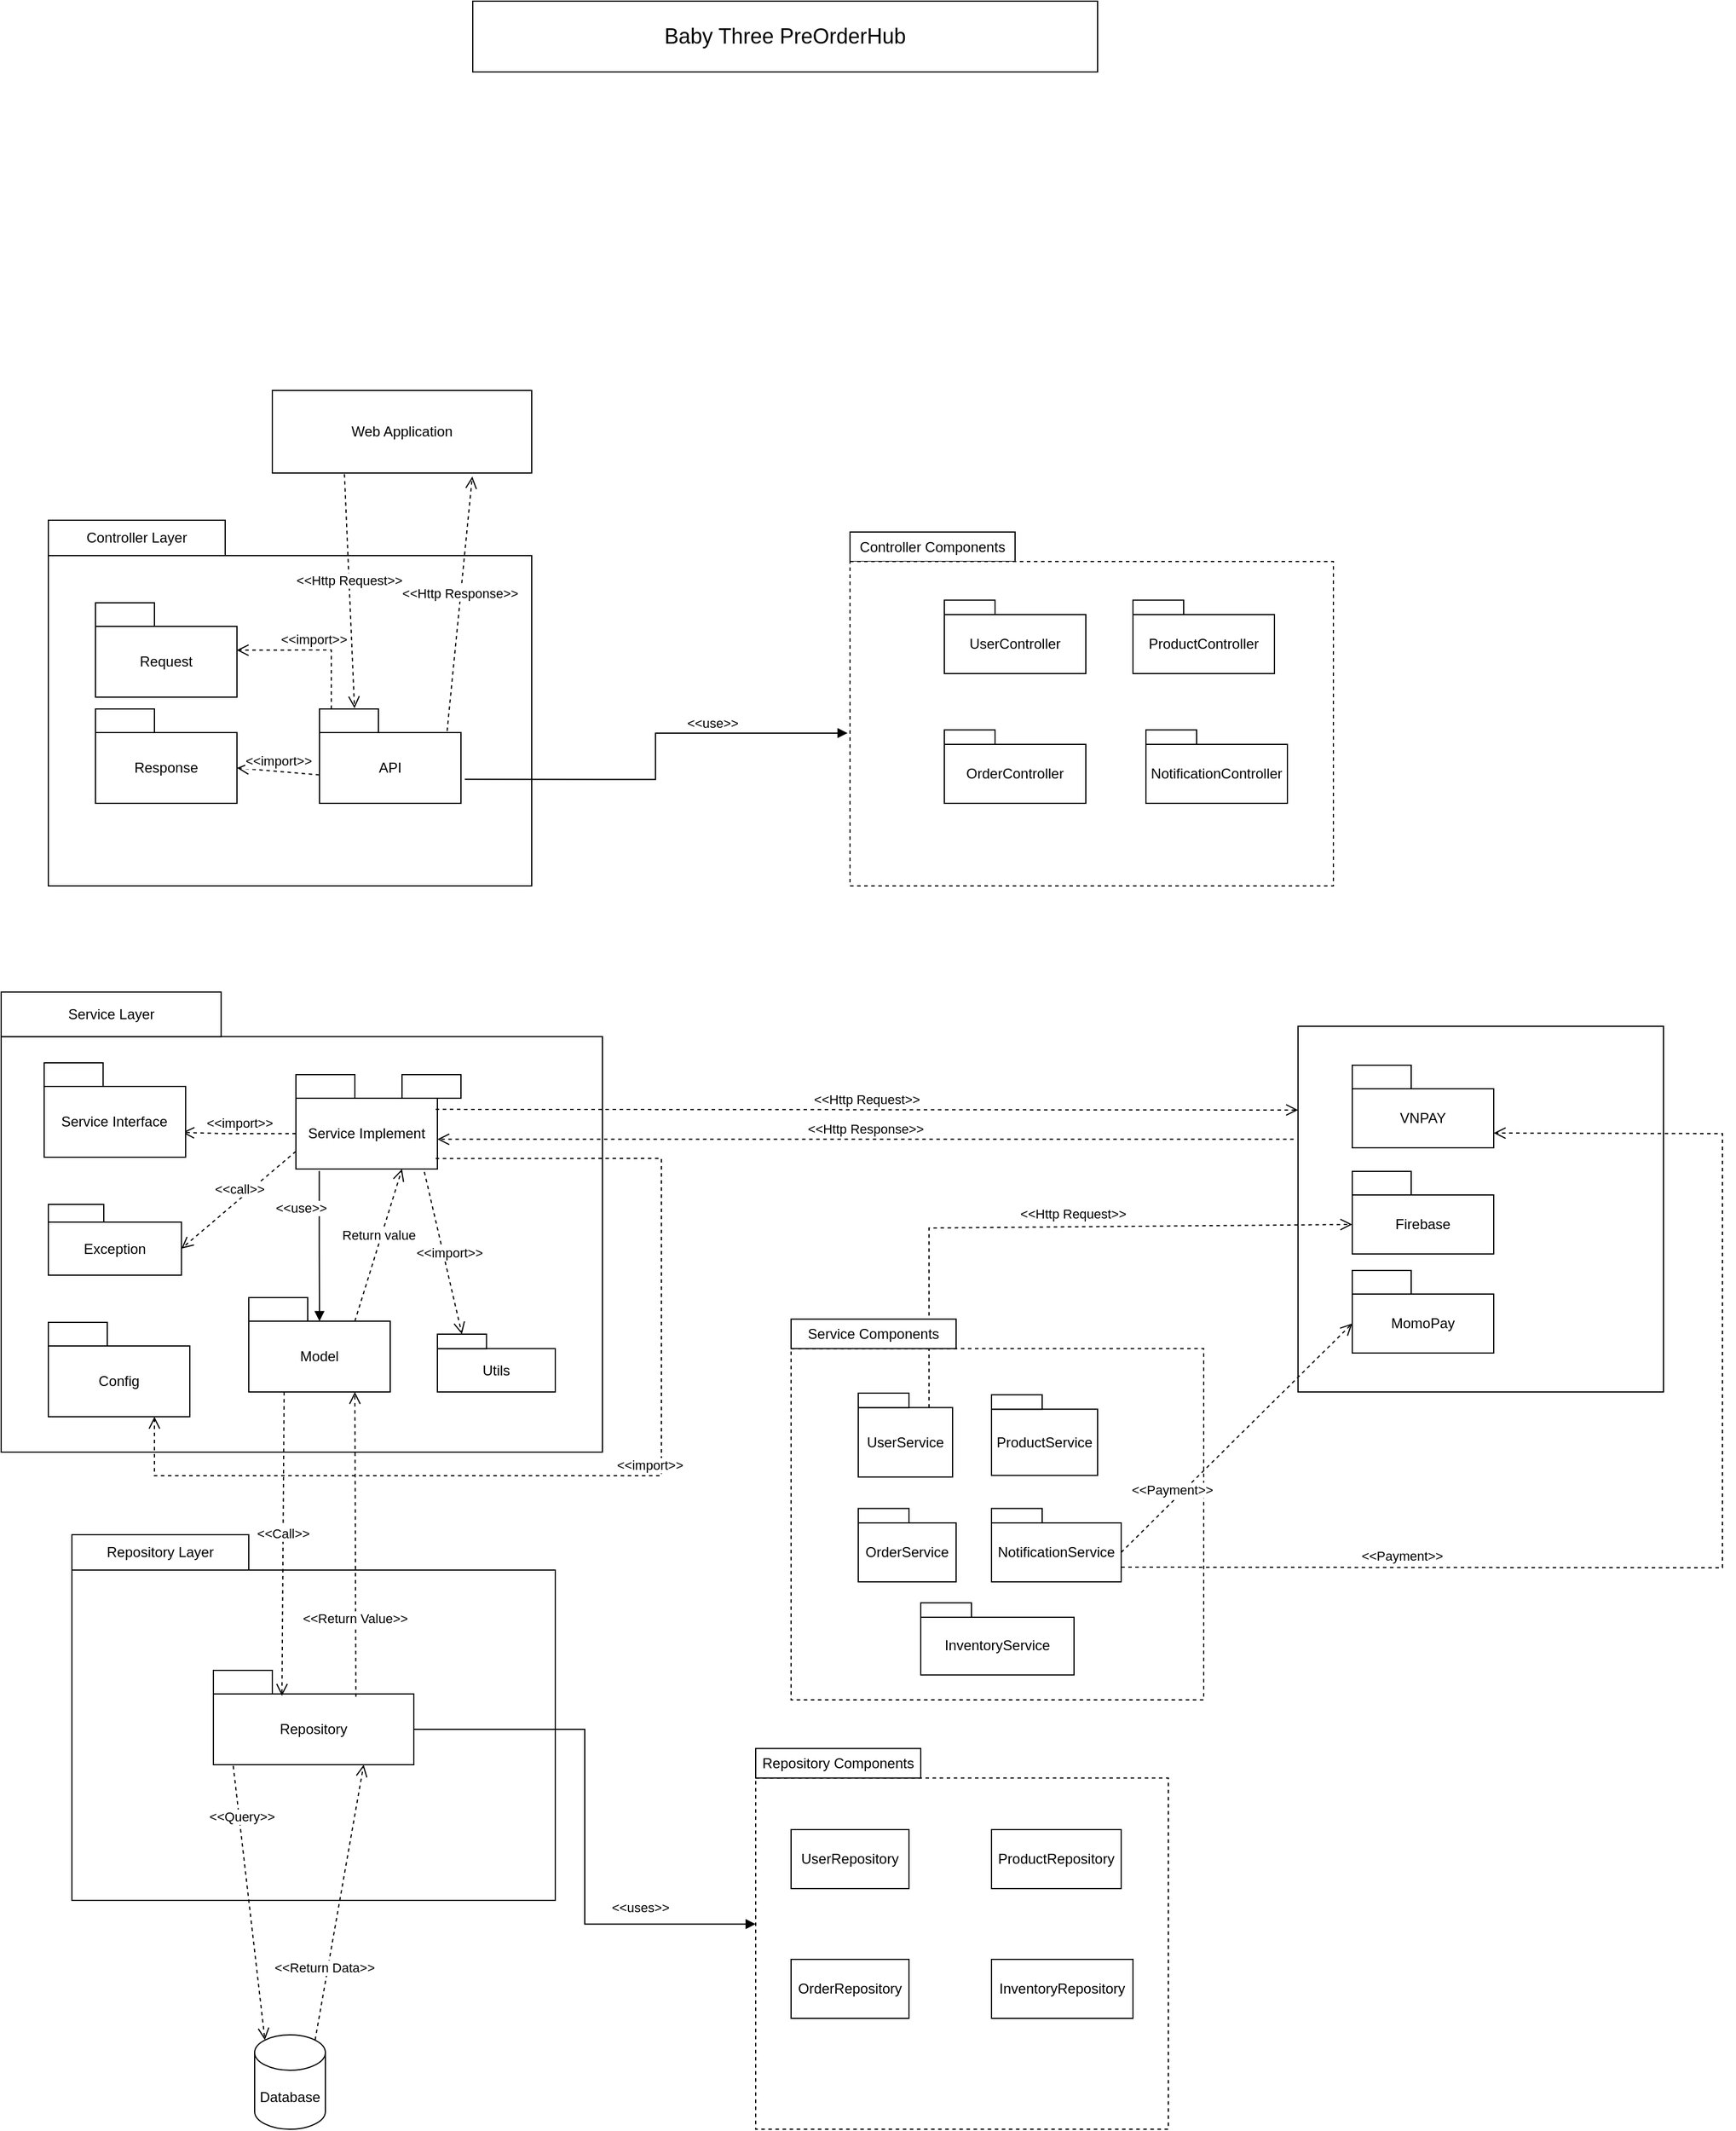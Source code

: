 <mxfile version="26.0.16">
  <diagram name="Trang-1" id="3V1mbge0oOwgzor044g2">
    <mxGraphModel dx="1532" dy="921" grid="1" gridSize="10" guides="1" tooltips="1" connect="1" arrows="1" fold="1" page="1" pageScale="1" pageWidth="827" pageHeight="1169" math="0" shadow="0">
      <root>
        <mxCell id="0" />
        <mxCell id="1" parent="0" />
        <mxCell id="uCpHYPL4uAlhx9UP-cmn-113" value="" style="rounded=0;whiteSpace=wrap;html=1;dashed=1;" vertex="1" parent="1">
          <mxGeometry x="770" y="1172.25" width="350" height="297.75" as="geometry" />
        </mxCell>
        <mxCell id="uCpHYPL4uAlhx9UP-cmn-18" value="" style="rounded=0;whiteSpace=wrap;html=1;container=0;" vertex="1" parent="1">
          <mxGeometry x="100" y="907.742" width="510.0" height="352.258" as="geometry" />
        </mxCell>
        <mxCell id="uCpHYPL4uAlhx9UP-cmn-2" value="Web Application" style="rounded=0;whiteSpace=wrap;html=1;" vertex="1" parent="1">
          <mxGeometry x="330" y="360" width="220" height="70" as="geometry" />
        </mxCell>
        <mxCell id="uCpHYPL4uAlhx9UP-cmn-4" value="&lt;font style=&quot;font-size: 18px;&quot;&gt;Baby Three PreOrderHub&lt;/font&gt;" style="rounded=0;whiteSpace=wrap;html=1;" vertex="1" parent="1">
          <mxGeometry x="500" y="30" width="530" height="60" as="geometry" />
        </mxCell>
        <mxCell id="uCpHYPL4uAlhx9UP-cmn-21" value="" style="group" vertex="1" connectable="0" parent="1">
          <mxGeometry x="140" y="470" width="410" height="310" as="geometry" />
        </mxCell>
        <mxCell id="uCpHYPL4uAlhx9UP-cmn-16" value="" style="rounded=0;whiteSpace=wrap;html=1;" vertex="1" parent="uCpHYPL4uAlhx9UP-cmn-21">
          <mxGeometry y="30" width="410" height="280" as="geometry" />
        </mxCell>
        <mxCell id="uCpHYPL4uAlhx9UP-cmn-17" value="Controller Layer" style="rounded=0;whiteSpace=wrap;html=1;" vertex="1" parent="uCpHYPL4uAlhx9UP-cmn-21">
          <mxGeometry width="150" height="30" as="geometry" />
        </mxCell>
        <mxCell id="uCpHYPL4uAlhx9UP-cmn-25" value="Request" style="rounded=0;whiteSpace=wrap;html=1;" vertex="1" parent="uCpHYPL4uAlhx9UP-cmn-21">
          <mxGeometry x="40" y="90" width="120" height="60" as="geometry" />
        </mxCell>
        <mxCell id="uCpHYPL4uAlhx9UP-cmn-33" value="Response" style="rounded=0;whiteSpace=wrap;html=1;" vertex="1" parent="uCpHYPL4uAlhx9UP-cmn-21">
          <mxGeometry x="40" y="180" width="120" height="60" as="geometry" />
        </mxCell>
        <mxCell id="uCpHYPL4uAlhx9UP-cmn-34" value="API" style="rounded=0;whiteSpace=wrap;html=1;" vertex="1" parent="uCpHYPL4uAlhx9UP-cmn-21">
          <mxGeometry x="230" y="180" width="120" height="60" as="geometry" />
        </mxCell>
        <mxCell id="uCpHYPL4uAlhx9UP-cmn-50" value="" style="rounded=0;whiteSpace=wrap;html=1;" vertex="1" parent="uCpHYPL4uAlhx9UP-cmn-21">
          <mxGeometry x="40" y="70" width="50" height="20" as="geometry" />
        </mxCell>
        <mxCell id="uCpHYPL4uAlhx9UP-cmn-49" value="" style="rounded=0;whiteSpace=wrap;html=1;" vertex="1" parent="uCpHYPL4uAlhx9UP-cmn-21">
          <mxGeometry x="40" y="160" width="50" height="20" as="geometry" />
        </mxCell>
        <mxCell id="uCpHYPL4uAlhx9UP-cmn-48" value="" style="rounded=0;whiteSpace=wrap;html=1;" vertex="1" parent="uCpHYPL4uAlhx9UP-cmn-21">
          <mxGeometry x="230" y="160" width="50" height="20" as="geometry" />
        </mxCell>
        <mxCell id="uCpHYPL4uAlhx9UP-cmn-56" value="&amp;lt;&amp;lt;import&amp;gt;&amp;gt;" style="html=1;verticalAlign=bottom;endArrow=open;dashed=1;endSize=8;curved=0;rounded=0;entryX=1;entryY=0.5;entryDx=0;entryDy=0;exitX=-0.002;exitY=0.598;exitDx=0;exitDy=0;exitPerimeter=0;" edge="1" parent="uCpHYPL4uAlhx9UP-cmn-21" source="uCpHYPL4uAlhx9UP-cmn-34" target="uCpHYPL4uAlhx9UP-cmn-33">
          <mxGeometry relative="1" as="geometry">
            <mxPoint x="470" y="260" as="sourcePoint" />
            <mxPoint x="473" y="80" as="targetPoint" />
            <mxPoint as="offset" />
          </mxGeometry>
        </mxCell>
        <mxCell id="uCpHYPL4uAlhx9UP-cmn-24" value="" style="group" vertex="1" connectable="0" parent="1">
          <mxGeometry x="160" y="1330" width="410" height="310" as="geometry" />
        </mxCell>
        <mxCell id="uCpHYPL4uAlhx9UP-cmn-22" value="" style="rounded=0;whiteSpace=wrap;html=1;" vertex="1" parent="uCpHYPL4uAlhx9UP-cmn-24">
          <mxGeometry y="30" width="410" height="280" as="geometry" />
        </mxCell>
        <mxCell id="uCpHYPL4uAlhx9UP-cmn-23" value="Repository Layer" style="rounded=0;whiteSpace=wrap;html=1;" vertex="1" parent="uCpHYPL4uAlhx9UP-cmn-24">
          <mxGeometry width="150" height="30" as="geometry" />
        </mxCell>
        <mxCell id="uCpHYPL4uAlhx9UP-cmn-76" value="" style="group" vertex="1" connectable="0" parent="uCpHYPL4uAlhx9UP-cmn-24">
          <mxGeometry x="120" y="115" width="170" height="80" as="geometry" />
        </mxCell>
        <mxCell id="uCpHYPL4uAlhx9UP-cmn-77" value="Repository" style="rounded=0;whiteSpace=wrap;html=1;" vertex="1" parent="uCpHYPL4uAlhx9UP-cmn-76">
          <mxGeometry y="20" width="170" height="60" as="geometry" />
        </mxCell>
        <mxCell id="uCpHYPL4uAlhx9UP-cmn-78" value="" style="rounded=0;whiteSpace=wrap;html=1;" vertex="1" parent="uCpHYPL4uAlhx9UP-cmn-76">
          <mxGeometry width="50" height="20" as="geometry" />
        </mxCell>
        <mxCell id="uCpHYPL4uAlhx9UP-cmn-32" value="Request" style="rounded=0;whiteSpace=wrap;html=1;" vertex="1" parent="1">
          <mxGeometry x="180" y="560" width="120" height="60" as="geometry" />
        </mxCell>
        <mxCell id="uCpHYPL4uAlhx9UP-cmn-35" value="" style="group" vertex="1" connectable="0" parent="1">
          <mxGeometry x="1200" y="899" width="310" height="310" as="geometry" />
        </mxCell>
        <mxCell id="uCpHYPL4uAlhx9UP-cmn-10" value="" style="whiteSpace=wrap;html=1;aspect=fixed;" vertex="1" parent="uCpHYPL4uAlhx9UP-cmn-35">
          <mxGeometry width="310" height="310" as="geometry" />
        </mxCell>
        <mxCell id="uCpHYPL4uAlhx9UP-cmn-3" value="VNPAY" style="rounded=0;whiteSpace=wrap;html=1;" vertex="1" parent="uCpHYPL4uAlhx9UP-cmn-35">
          <mxGeometry x="46" y="53" width="120" height="50" as="geometry" />
        </mxCell>
        <mxCell id="uCpHYPL4uAlhx9UP-cmn-7" value="Firebase" style="rounded=0;whiteSpace=wrap;html=1;" vertex="1" parent="uCpHYPL4uAlhx9UP-cmn-35">
          <mxGeometry x="46" y="143" width="120" height="50" as="geometry" />
        </mxCell>
        <mxCell id="uCpHYPL4uAlhx9UP-cmn-8" value="MomoPay" style="rounded=0;whiteSpace=wrap;html=1;" vertex="1" parent="uCpHYPL4uAlhx9UP-cmn-35">
          <mxGeometry x="46" y="227" width="120" height="50" as="geometry" />
        </mxCell>
        <mxCell id="uCpHYPL4uAlhx9UP-cmn-12" value="" style="rounded=0;whiteSpace=wrap;html=1;" vertex="1" parent="uCpHYPL4uAlhx9UP-cmn-35">
          <mxGeometry x="46" y="33" width="50" height="20" as="geometry" />
        </mxCell>
        <mxCell id="uCpHYPL4uAlhx9UP-cmn-13" value="" style="rounded=0;whiteSpace=wrap;html=1;" vertex="1" parent="uCpHYPL4uAlhx9UP-cmn-35">
          <mxGeometry x="46" y="123" width="50" height="20" as="geometry" />
        </mxCell>
        <mxCell id="uCpHYPL4uAlhx9UP-cmn-15" value="" style="rounded=0;whiteSpace=wrap;html=1;" vertex="1" parent="uCpHYPL4uAlhx9UP-cmn-35">
          <mxGeometry x="46" y="207" width="50" height="20" as="geometry" />
        </mxCell>
        <mxCell id="uCpHYPL4uAlhx9UP-cmn-38" value="InventoryService" style="rounded=0;whiteSpace=wrap;html=1;" vertex="1" parent="1">
          <mxGeometry x="880" y="1400" width="130" height="48.88" as="geometry" />
        </mxCell>
        <mxCell id="uCpHYPL4uAlhx9UP-cmn-39" value="NotificationService" style="rounded=0;whiteSpace=wrap;html=1;" vertex="1" parent="1">
          <mxGeometry x="940" y="1320" width="110" height="50" as="geometry" />
        </mxCell>
        <mxCell id="uCpHYPL4uAlhx9UP-cmn-40" value="OrderService" style="rounded=0;whiteSpace=wrap;html=1;" vertex="1" parent="1">
          <mxGeometry x="827" y="1320" width="83" height="50" as="geometry" />
        </mxCell>
        <mxCell id="uCpHYPL4uAlhx9UP-cmn-41" value="ProductService" style="rounded=0;whiteSpace=wrap;html=1;" vertex="1" parent="1">
          <mxGeometry x="940" y="1223.62" width="90" height="56.12" as="geometry" />
        </mxCell>
        <mxCell id="uCpHYPL4uAlhx9UP-cmn-42" value="UserService" style="rounded=0;whiteSpace=wrap;html=1;" vertex="1" parent="1">
          <mxGeometry x="827" y="1222.24" width="80" height="58.88" as="geometry" />
        </mxCell>
        <mxCell id="uCpHYPL4uAlhx9UP-cmn-54" value="&amp;lt;&amp;lt;Http Response&amp;gt;&amp;gt;" style="html=1;verticalAlign=bottom;endArrow=open;dashed=1;endSize=8;curved=0;rounded=0;exitX=0.902;exitY=-0.021;exitDx=0;exitDy=0;exitPerimeter=0;entryX=0.771;entryY=1.043;entryDx=0;entryDy=0;entryPerimeter=0;" edge="1" parent="1" source="uCpHYPL4uAlhx9UP-cmn-34" target="uCpHYPL4uAlhx9UP-cmn-2">
          <mxGeometry relative="1" as="geometry">
            <mxPoint x="610" y="450" as="sourcePoint" />
            <mxPoint x="530" y="450" as="targetPoint" />
            <mxPoint as="offset" />
          </mxGeometry>
        </mxCell>
        <mxCell id="uCpHYPL4uAlhx9UP-cmn-55" value="&amp;lt;&amp;lt;Http Request&amp;gt;&amp;gt;" style="html=1;verticalAlign=bottom;endArrow=open;dashed=1;endSize=8;curved=0;rounded=0;entryX=0.594;entryY=-0.029;entryDx=0;entryDy=0;entryPerimeter=0;exitX=0.278;exitY=1.012;exitDx=0;exitDy=0;exitPerimeter=0;" edge="1" parent="1" source="uCpHYPL4uAlhx9UP-cmn-2" target="uCpHYPL4uAlhx9UP-cmn-48">
          <mxGeometry relative="1" as="geometry">
            <mxPoint x="650" y="640" as="sourcePoint" />
            <mxPoint x="653" y="350" as="targetPoint" />
            <mxPoint as="offset" />
          </mxGeometry>
        </mxCell>
        <mxCell id="uCpHYPL4uAlhx9UP-cmn-57" value="&amp;lt;&amp;lt;import&amp;gt;&amp;gt;" style="html=1;verticalAlign=bottom;endArrow=open;dashed=1;endSize=8;curved=0;rounded=0;entryX=0.998;entryY=0.336;entryDx=0;entryDy=0;entryPerimeter=0;" edge="1" parent="1" target="uCpHYPL4uAlhx9UP-cmn-32">
          <mxGeometry relative="1" as="geometry">
            <mxPoint x="380" y="630" as="sourcePoint" />
            <mxPoint x="763" y="585" as="targetPoint" />
            <mxPoint as="offset" />
            <Array as="points">
              <mxPoint x="380" y="580" />
            </Array>
          </mxGeometry>
        </mxCell>
        <mxCell id="uCpHYPL4uAlhx9UP-cmn-19" value="Service Layer" style="rounded=0;whiteSpace=wrap;html=1;container=0;" vertex="1" parent="1">
          <mxGeometry x="100" y="870" width="186.585" height="37.742" as="geometry" />
        </mxCell>
        <mxCell id="uCpHYPL4uAlhx9UP-cmn-79" value="&amp;lt;&amp;lt;import&amp;gt;&amp;gt;" style="html=1;verticalAlign=bottom;endArrow=open;dashed=1;endSize=8;curved=0;rounded=0;entryX=0.977;entryY=0.65;entryDx=0;entryDy=0;entryPerimeter=0;exitX=0;exitY=0.5;exitDx=0;exitDy=0;" edge="1" parent="1" source="uCpHYPL4uAlhx9UP-cmn-62" target="uCpHYPL4uAlhx9UP-cmn-58">
          <mxGeometry relative="1" as="geometry">
            <mxPoint x="370" y="990" as="sourcePoint" />
            <mxPoint x="260" y="990" as="targetPoint" />
            <mxPoint as="offset" />
            <Array as="points">
              <mxPoint x="340" y="990" />
              <mxPoint x="290" y="990" />
            </Array>
          </mxGeometry>
        </mxCell>
        <mxCell id="uCpHYPL4uAlhx9UP-cmn-65" value="Exception" style="rounded=0;whiteSpace=wrap;html=1;container=0;" vertex="1" parent="1">
          <mxGeometry x="140.001" y="1065" width="112.873" height="45" as="geometry" />
        </mxCell>
        <mxCell id="uCpHYPL4uAlhx9UP-cmn-66" value="" style="rounded=0;whiteSpace=wrap;html=1;container=0;" vertex="1" parent="1">
          <mxGeometry x="140.001" y="1050" width="47.03" height="15" as="geometry" />
        </mxCell>
        <mxCell id="uCpHYPL4uAlhx9UP-cmn-63" value="" style="rounded=0;whiteSpace=wrap;html=1;container=0;" vertex="1" parent="1">
          <mxGeometry x="440" y="940" width="50" height="20" as="geometry" />
        </mxCell>
        <mxCell id="uCpHYPL4uAlhx9UP-cmn-62" value="Service Implement" style="rounded=0;whiteSpace=wrap;html=1;container=0;" vertex="1" parent="1">
          <mxGeometry x="350" y="960" width="120" height="60" as="geometry" />
        </mxCell>
        <mxCell id="uCpHYPL4uAlhx9UP-cmn-47" value="" style="rounded=0;whiteSpace=wrap;html=1;container=0;" vertex="1" parent="1">
          <mxGeometry x="350" y="940" width="50" height="20" as="geometry" />
        </mxCell>
        <mxCell id="uCpHYPL4uAlhx9UP-cmn-83" value="&amp;lt;&amp;lt;call&amp;gt;&amp;gt;" style="html=1;verticalAlign=bottom;endArrow=open;dashed=1;endSize=8;curved=0;rounded=0;entryX=1;entryY=0.5;entryDx=0;entryDy=0;exitX=0;exitY=0.75;exitDx=0;exitDy=0;" edge="1" parent="1" source="uCpHYPL4uAlhx9UP-cmn-62" target="uCpHYPL4uAlhx9UP-cmn-65">
          <mxGeometry relative="1" as="geometry">
            <mxPoint x="320" y="1060" as="sourcePoint" />
            <mxPoint x="240" y="1060" as="targetPoint" />
          </mxGeometry>
        </mxCell>
        <mxCell id="uCpHYPL4uAlhx9UP-cmn-58" value="Service Interface" style="rounded=0;whiteSpace=wrap;html=1;container=0;" vertex="1" parent="1">
          <mxGeometry x="136.44" y="950" width="120" height="60" as="geometry" />
        </mxCell>
        <mxCell id="uCpHYPL4uAlhx9UP-cmn-59" value="" style="rounded=0;whiteSpace=wrap;html=1;container=0;" vertex="1" parent="1">
          <mxGeometry x="136.44" y="930" width="50" height="20" as="geometry" />
        </mxCell>
        <mxCell id="uCpHYPL4uAlhx9UP-cmn-71" value="Config" style="rounded=0;whiteSpace=wrap;html=1;container=0;" vertex="1" parent="1">
          <mxGeometry x="140" y="1170" width="120" height="60" as="geometry" />
        </mxCell>
        <mxCell id="uCpHYPL4uAlhx9UP-cmn-72" value="" style="rounded=0;whiteSpace=wrap;html=1;container=0;" vertex="1" parent="1">
          <mxGeometry x="140" y="1150" width="50" height="20" as="geometry" />
        </mxCell>
        <mxCell id="uCpHYPL4uAlhx9UP-cmn-74" value="Model" style="rounded=0;whiteSpace=wrap;html=1;container=0;" vertex="1" parent="1">
          <mxGeometry x="310" y="1149" width="120" height="60" as="geometry" />
        </mxCell>
        <mxCell id="uCpHYPL4uAlhx9UP-cmn-75" value="" style="rounded=0;whiteSpace=wrap;html=1;container=0;" vertex="1" parent="1">
          <mxGeometry x="310" y="1129" width="50" height="20" as="geometry" />
        </mxCell>
        <mxCell id="uCpHYPL4uAlhx9UP-cmn-68" value="Utils" style="rounded=0;whiteSpace=wrap;html=1;container=0;" vertex="1" parent="1">
          <mxGeometry x="470" y="1172.25" width="100" height="36.75" as="geometry" />
        </mxCell>
        <mxCell id="uCpHYPL4uAlhx9UP-cmn-69" value="" style="rounded=0;whiteSpace=wrap;html=1;container=0;" vertex="1" parent="1">
          <mxGeometry x="470" y="1160" width="41.667" height="12.25" as="geometry" />
        </mxCell>
        <mxCell id="uCpHYPL4uAlhx9UP-cmn-85" value="&amp;lt;&amp;lt;use&amp;gt;&amp;gt;" style="endArrow=block;endFill=1;html=1;edgeStyle=orthogonalEdgeStyle;align=left;verticalAlign=top;rounded=0;exitX=0.165;exitY=1.027;exitDx=0;exitDy=0;exitPerimeter=0;entryX=0.5;entryY=0;entryDx=0;entryDy=0;" edge="1" parent="1" source="uCpHYPL4uAlhx9UP-cmn-62" target="uCpHYPL4uAlhx9UP-cmn-74">
          <mxGeometry x="-0.712" y="-40" relative="1" as="geometry">
            <mxPoint x="630" y="970" as="sourcePoint" />
            <mxPoint x="790" y="970" as="targetPoint" />
            <mxPoint x="1" as="offset" />
          </mxGeometry>
        </mxCell>
        <mxCell id="uCpHYPL4uAlhx9UP-cmn-87" value="Return value" style="html=1;verticalAlign=bottom;endArrow=open;dashed=1;endSize=8;curved=0;rounded=0;exitX=0.75;exitY=0;exitDx=0;exitDy=0;entryX=0.75;entryY=1;entryDx=0;entryDy=0;" edge="1" parent="1" source="uCpHYPL4uAlhx9UP-cmn-74" target="uCpHYPL4uAlhx9UP-cmn-62">
          <mxGeometry relative="1" as="geometry">
            <mxPoint x="584" y="1065" as="sourcePoint" />
            <mxPoint x="490" y="1070" as="targetPoint" />
            <mxPoint as="offset" />
            <Array as="points" />
          </mxGeometry>
        </mxCell>
        <mxCell id="uCpHYPL4uAlhx9UP-cmn-88" value="&amp;lt;&amp;lt;import&amp;gt;&amp;gt;" style="html=1;verticalAlign=bottom;endArrow=open;dashed=1;endSize=8;curved=0;rounded=0;entryX=0.5;entryY=0;entryDx=0;entryDy=0;exitX=0.908;exitY=1.041;exitDx=0;exitDy=0;exitPerimeter=0;" edge="1" parent="1" source="uCpHYPL4uAlhx9UP-cmn-62" target="uCpHYPL4uAlhx9UP-cmn-69">
          <mxGeometry x="0.137" y="3" relative="1" as="geometry">
            <mxPoint x="370" y="1010" as="sourcePoint" />
            <mxPoint x="276" y="1015" as="targetPoint" />
            <mxPoint as="offset" />
            <Array as="points" />
          </mxGeometry>
        </mxCell>
        <mxCell id="uCpHYPL4uAlhx9UP-cmn-89" value="&amp;lt;&amp;lt;import&amp;gt;&amp;gt;" style="html=1;verticalAlign=bottom;endArrow=open;dashed=1;endSize=8;curved=0;rounded=0;exitX=0.988;exitY=0.853;exitDx=0;exitDy=0;exitPerimeter=0;entryX=0.75;entryY=1;entryDx=0;entryDy=0;" edge="1" parent="1" source="uCpHYPL4uAlhx9UP-cmn-62" target="uCpHYPL4uAlhx9UP-cmn-71">
          <mxGeometry relative="1" as="geometry">
            <mxPoint x="770" y="1065" as="sourcePoint" />
            <mxPoint x="180" y="1280" as="targetPoint" />
            <mxPoint as="offset" />
            <Array as="points">
              <mxPoint x="660" y="1011" />
              <mxPoint x="660" y="1280" />
              <mxPoint x="230" y="1280" />
            </Array>
          </mxGeometry>
        </mxCell>
        <mxCell id="uCpHYPL4uAlhx9UP-cmn-90" value="&amp;lt;&amp;lt;Http Request&amp;gt;&amp;gt;" style="html=1;verticalAlign=bottom;endArrow=open;dashed=1;endSize=8;curved=0;rounded=0;entryX=0;entryY=0.229;entryDx=0;entryDy=0;entryPerimeter=0;exitX=0.988;exitY=0.157;exitDx=0;exitDy=0;exitPerimeter=0;" edge="1" parent="1" source="uCpHYPL4uAlhx9UP-cmn-62" target="uCpHYPL4uAlhx9UP-cmn-10">
          <mxGeometry relative="1" as="geometry">
            <mxPoint x="840" y="1070" as="sourcePoint" />
            <mxPoint x="839" y="1348" as="targetPoint" />
            <mxPoint as="offset" />
          </mxGeometry>
        </mxCell>
        <mxCell id="uCpHYPL4uAlhx9UP-cmn-91" value="&amp;lt;&amp;lt;Http Response&amp;gt;&amp;gt;" style="html=1;verticalAlign=bottom;endArrow=open;dashed=1;endSize=8;curved=0;rounded=0;exitX=-0.012;exitY=0.309;exitDx=0;exitDy=0;exitPerimeter=0;entryX=1;entryY=0.58;entryDx=0;entryDy=0;entryPerimeter=0;" edge="1" parent="1" source="uCpHYPL4uAlhx9UP-cmn-10" target="uCpHYPL4uAlhx9UP-cmn-62">
          <mxGeometry relative="1" as="geometry">
            <mxPoint x="840" y="1376" as="sourcePoint" />
            <mxPoint x="872" y="1080" as="targetPoint" />
            <mxPoint as="offset" />
          </mxGeometry>
        </mxCell>
        <mxCell id="uCpHYPL4uAlhx9UP-cmn-92" value="&amp;lt;&amp;lt;Call&amp;gt;&amp;gt;" style="html=1;verticalAlign=bottom;endArrow=open;dashed=1;endSize=8;curved=0;rounded=0;exitX=0.25;exitY=1;exitDx=0;exitDy=0;entryX=0.342;entryY=0.027;entryDx=0;entryDy=0;entryPerimeter=0;" edge="1" parent="1" source="uCpHYPL4uAlhx9UP-cmn-74" target="uCpHYPL4uAlhx9UP-cmn-77">
          <mxGeometry relative="1" as="geometry">
            <mxPoint x="730" y="1440" as="sourcePoint" />
            <mxPoint x="650" y="1440" as="targetPoint" />
          </mxGeometry>
        </mxCell>
        <mxCell id="uCpHYPL4uAlhx9UP-cmn-93" value="&amp;lt;&amp;lt;Return Value&amp;gt;&amp;gt;" style="html=1;verticalAlign=bottom;endArrow=open;dashed=1;endSize=8;curved=0;rounded=0;entryX=0.75;entryY=1;entryDx=0;entryDy=0;exitX=0.711;exitY=0.039;exitDx=0;exitDy=0;exitPerimeter=0;" edge="1" parent="1" source="uCpHYPL4uAlhx9UP-cmn-77" target="uCpHYPL4uAlhx9UP-cmn-74">
          <mxGeometry x="-0.556" y="1" relative="1" as="geometry">
            <mxPoint x="740" y="1520" as="sourcePoint" />
            <mxPoint x="600" y="1520" as="targetPoint" />
            <mxPoint as="offset" />
          </mxGeometry>
        </mxCell>
        <mxCell id="uCpHYPL4uAlhx9UP-cmn-95" value="&amp;lt;&amp;lt;Query&amp;gt;&amp;gt;" style="html=1;verticalAlign=bottom;endArrow=open;dashed=1;endSize=8;curved=0;rounded=0;entryX=0.145;entryY=0;entryDx=0;entryDy=4.35;exitX=0.099;exitY=1.016;exitDx=0;exitDy=0;exitPerimeter=0;entryPerimeter=0;" edge="1" parent="1" source="uCpHYPL4uAlhx9UP-cmn-77" target="uCpHYPL4uAlhx9UP-cmn-96">
          <mxGeometry x="-0.556" y="1" relative="1" as="geometry">
            <mxPoint x="781" y="1808" as="sourcePoint" />
            <mxPoint x="780" y="1550" as="targetPoint" />
            <mxPoint as="offset" />
          </mxGeometry>
        </mxCell>
        <mxCell id="uCpHYPL4uAlhx9UP-cmn-96" value="Database" style="shape=cylinder3;whiteSpace=wrap;html=1;boundedLbl=1;backgroundOutline=1;size=15;" vertex="1" parent="1">
          <mxGeometry x="315.0" y="1754" width="60" height="80" as="geometry" />
        </mxCell>
        <mxCell id="uCpHYPL4uAlhx9UP-cmn-98" value="&amp;lt;&amp;lt;Return Data&amp;gt;&amp;gt;" style="html=1;verticalAlign=bottom;endArrow=open;dashed=1;endSize=8;curved=0;rounded=0;entryX=0.75;entryY=1;entryDx=0;entryDy=0;exitX=0.855;exitY=0;exitDx=0;exitDy=4.35;exitPerimeter=0;" edge="1" parent="1" source="uCpHYPL4uAlhx9UP-cmn-96" target="uCpHYPL4uAlhx9UP-cmn-77">
          <mxGeometry x="-0.556" y="1" relative="1" as="geometry">
            <mxPoint x="671" y="1738" as="sourcePoint" />
            <mxPoint x="670" y="1480" as="targetPoint" />
            <mxPoint as="offset" />
          </mxGeometry>
        </mxCell>
        <mxCell id="uCpHYPL4uAlhx9UP-cmn-104" value="" style="group" vertex="1" connectable="0" parent="1">
          <mxGeometry x="820" y="480" width="410" height="300" as="geometry" />
        </mxCell>
        <mxCell id="uCpHYPL4uAlhx9UP-cmn-46" value="Controller Components" style="rounded=0;whiteSpace=wrap;html=1;" vertex="1" parent="uCpHYPL4uAlhx9UP-cmn-104">
          <mxGeometry width="140" height="25" as="geometry" />
        </mxCell>
        <mxCell id="uCpHYPL4uAlhx9UP-cmn-103" value="" style="rounded=0;whiteSpace=wrap;html=1;dashed=1;" vertex="1" parent="uCpHYPL4uAlhx9UP-cmn-104">
          <mxGeometry y="25" width="410" height="275" as="geometry" />
        </mxCell>
        <mxCell id="uCpHYPL4uAlhx9UP-cmn-44" value="UserController" style="rounded=0;whiteSpace=wrap;html=1;" vertex="1" parent="uCpHYPL4uAlhx9UP-cmn-104">
          <mxGeometry x="80" y="70" width="120" height="50" as="geometry" />
        </mxCell>
        <mxCell id="uCpHYPL4uAlhx9UP-cmn-109" value="ProductController" style="rounded=0;whiteSpace=wrap;html=1;" vertex="1" parent="uCpHYPL4uAlhx9UP-cmn-104">
          <mxGeometry x="240" y="70" width="120" height="50" as="geometry" />
        </mxCell>
        <mxCell id="uCpHYPL4uAlhx9UP-cmn-108" value="OrderController" style="rounded=0;whiteSpace=wrap;html=1;" vertex="1" parent="uCpHYPL4uAlhx9UP-cmn-104">
          <mxGeometry x="80" y="180" width="120" height="50" as="geometry" />
        </mxCell>
        <mxCell id="uCpHYPL4uAlhx9UP-cmn-107" value="NotificationController" style="rounded=0;whiteSpace=wrap;html=1;" vertex="1" parent="uCpHYPL4uAlhx9UP-cmn-104">
          <mxGeometry x="251" y="180" width="120" height="50" as="geometry" />
        </mxCell>
        <mxCell id="uCpHYPL4uAlhx9UP-cmn-127" value="" style="rounded=0;whiteSpace=wrap;html=1;" vertex="1" parent="uCpHYPL4uAlhx9UP-cmn-104">
          <mxGeometry x="80" y="57.76" width="43" height="12.24" as="geometry" />
        </mxCell>
        <mxCell id="uCpHYPL4uAlhx9UP-cmn-128" value="" style="rounded=0;whiteSpace=wrap;html=1;" vertex="1" parent="uCpHYPL4uAlhx9UP-cmn-104">
          <mxGeometry x="240" y="57.76" width="43" height="12.24" as="geometry" />
        </mxCell>
        <mxCell id="uCpHYPL4uAlhx9UP-cmn-129" value="" style="rounded=0;whiteSpace=wrap;html=1;" vertex="1" parent="uCpHYPL4uAlhx9UP-cmn-104">
          <mxGeometry x="251" y="167.76" width="43" height="12.24" as="geometry" />
        </mxCell>
        <mxCell id="uCpHYPL4uAlhx9UP-cmn-134" value="" style="rounded=0;whiteSpace=wrap;html=1;" vertex="1" parent="uCpHYPL4uAlhx9UP-cmn-104">
          <mxGeometry x="80" y="167.76" width="43" height="12.24" as="geometry" />
        </mxCell>
        <mxCell id="uCpHYPL4uAlhx9UP-cmn-112" value="&amp;lt;&amp;lt;use&amp;gt;&amp;gt;" style="endArrow=block;endFill=1;html=1;edgeStyle=orthogonalEdgeStyle;align=left;verticalAlign=top;rounded=0;exitX=1.027;exitY=0.661;exitDx=0;exitDy=0;exitPerimeter=0;entryX=-0.005;entryY=0.529;entryDx=0;entryDy=0;entryPerimeter=0;" edge="1" parent="1" source="uCpHYPL4uAlhx9UP-cmn-34" target="uCpHYPL4uAlhx9UP-cmn-103">
          <mxGeometry x="0.242" y="21" relative="1" as="geometry">
            <mxPoint x="660" y="600" as="sourcePoint" />
            <mxPoint x="660" y="727" as="targetPoint" />
            <mxPoint as="offset" />
          </mxGeometry>
        </mxCell>
        <mxCell id="uCpHYPL4uAlhx9UP-cmn-115" value="&amp;lt;&amp;lt;Payment&amp;gt;&amp;gt;" style="html=1;verticalAlign=bottom;endArrow=open;dashed=1;endSize=8;curved=0;rounded=0;entryX=0;entryY=0.5;entryDx=0;entryDy=0;exitX=1;exitY=0.5;exitDx=0;exitDy=0;" edge="1" parent="1" source="uCpHYPL4uAlhx9UP-cmn-39" target="uCpHYPL4uAlhx9UP-cmn-8">
          <mxGeometry x="-0.556" y="1" relative="1" as="geometry">
            <mxPoint x="1270" y="1513" as="sourcePoint" />
            <mxPoint x="1312" y="1280" as="targetPoint" />
            <mxPoint as="offset" />
          </mxGeometry>
        </mxCell>
        <mxCell id="uCpHYPL4uAlhx9UP-cmn-116" value="&amp;lt;&amp;lt;Payment&amp;gt;&amp;gt;" style="html=1;verticalAlign=bottom;endArrow=open;dashed=1;endSize=8;curved=0;rounded=0;exitX=1;exitY=0.75;exitDx=0;exitDy=0;entryX=1;entryY=0.75;entryDx=0;entryDy=0;" edge="1" parent="1" source="uCpHYPL4uAlhx9UP-cmn-39" target="uCpHYPL4uAlhx9UP-cmn-3">
          <mxGeometry x="-0.556" y="1" relative="1" as="geometry">
            <mxPoint x="1400" y="1543" as="sourcePoint" />
            <mxPoint x="1560" y="940" as="targetPoint" />
            <mxPoint as="offset" />
            <Array as="points">
              <mxPoint x="1560" y="1358" />
              <mxPoint x="1560" y="990" />
            </Array>
          </mxGeometry>
        </mxCell>
        <mxCell id="uCpHYPL4uAlhx9UP-cmn-117" value="&amp;lt;&amp;lt;Http Request&amp;gt;&amp;gt;" style="html=1;verticalAlign=bottom;endArrow=open;dashed=1;endSize=8;curved=0;rounded=0;entryX=0;entryY=0.5;entryDx=0;entryDy=0;exitX=0.75;exitY=0;exitDx=0;exitDy=0;" edge="1" parent="1" source="uCpHYPL4uAlhx9UP-cmn-42" target="uCpHYPL4uAlhx9UP-cmn-7">
          <mxGeometry x="0.074" y="2" relative="1" as="geometry">
            <mxPoint x="890" y="1106" as="sourcePoint" />
            <mxPoint x="1621" y="1107" as="targetPoint" />
            <mxPoint as="offset" />
            <Array as="points">
              <mxPoint x="887" y="1070" />
            </Array>
          </mxGeometry>
        </mxCell>
        <mxCell id="uCpHYPL4uAlhx9UP-cmn-118" value="" style="rounded=0;whiteSpace=wrap;html=1;" vertex="1" parent="1">
          <mxGeometry x="827" y="1210" width="43" height="12.24" as="geometry" />
        </mxCell>
        <mxCell id="uCpHYPL4uAlhx9UP-cmn-120" value="" style="rounded=0;whiteSpace=wrap;html=1;" vertex="1" parent="1">
          <mxGeometry x="940" y="1211.38" width="43" height="12.24" as="geometry" />
        </mxCell>
        <mxCell id="uCpHYPL4uAlhx9UP-cmn-121" value="" style="rounded=0;whiteSpace=wrap;html=1;" vertex="1" parent="1">
          <mxGeometry x="880" y="1387.76" width="43" height="12.24" as="geometry" />
        </mxCell>
        <mxCell id="uCpHYPL4uAlhx9UP-cmn-122" value="" style="rounded=0;whiteSpace=wrap;html=1;" vertex="1" parent="1">
          <mxGeometry x="940" y="1307.76" width="43" height="12.24" as="geometry" />
        </mxCell>
        <mxCell id="uCpHYPL4uAlhx9UP-cmn-123" value="" style="rounded=0;whiteSpace=wrap;html=1;" vertex="1" parent="1">
          <mxGeometry x="827" y="1307.76" width="43" height="12.24" as="geometry" />
        </mxCell>
        <mxCell id="uCpHYPL4uAlhx9UP-cmn-147" value="Service Components" style="rounded=0;whiteSpace=wrap;html=1;" vertex="1" parent="1">
          <mxGeometry x="770" y="1147.25" width="140" height="25" as="geometry" />
        </mxCell>
        <mxCell id="uCpHYPL4uAlhx9UP-cmn-153" value="" style="group" vertex="1" connectable="0" parent="1">
          <mxGeometry x="740" y="1511.25" width="350" height="322.75" as="geometry" />
        </mxCell>
        <mxCell id="uCpHYPL4uAlhx9UP-cmn-135" value="" style="rounded=0;whiteSpace=wrap;html=1;dashed=1;" vertex="1" parent="uCpHYPL4uAlhx9UP-cmn-153">
          <mxGeometry y="25" width="350" height="297.75" as="geometry" />
        </mxCell>
        <mxCell id="uCpHYPL4uAlhx9UP-cmn-148" value="Repository Components" style="rounded=0;whiteSpace=wrap;html=1;" vertex="1" parent="uCpHYPL4uAlhx9UP-cmn-153">
          <mxGeometry width="140" height="25" as="geometry" />
        </mxCell>
        <mxCell id="uCpHYPL4uAlhx9UP-cmn-149" value="UserRepository" style="rounded=0;whiteSpace=wrap;html=1;" vertex="1" parent="uCpHYPL4uAlhx9UP-cmn-153">
          <mxGeometry x="30" y="68.75" width="100" height="50" as="geometry" />
        </mxCell>
        <mxCell id="uCpHYPL4uAlhx9UP-cmn-150" value="InventoryRepository" style="rounded=0;whiteSpace=wrap;html=1;" vertex="1" parent="uCpHYPL4uAlhx9UP-cmn-153">
          <mxGeometry x="200" y="178.75" width="120" height="50" as="geometry" />
        </mxCell>
        <mxCell id="uCpHYPL4uAlhx9UP-cmn-151" value="OrderRepository" style="rounded=0;whiteSpace=wrap;html=1;" vertex="1" parent="uCpHYPL4uAlhx9UP-cmn-153">
          <mxGeometry x="30" y="178.75" width="100" height="50" as="geometry" />
        </mxCell>
        <mxCell id="uCpHYPL4uAlhx9UP-cmn-152" value="ProductRepository" style="rounded=0;whiteSpace=wrap;html=1;" vertex="1" parent="uCpHYPL4uAlhx9UP-cmn-153">
          <mxGeometry x="200" y="68.75" width="110" height="50" as="geometry" />
        </mxCell>
        <mxCell id="uCpHYPL4uAlhx9UP-cmn-154" value="&amp;lt;&amp;lt;uses&amp;gt;&amp;gt;" style="endArrow=block;endFill=1;html=1;edgeStyle=orthogonalEdgeStyle;align=left;verticalAlign=top;rounded=0;exitX=1;exitY=0.5;exitDx=0;exitDy=0;entryX=0;entryY=0.416;entryDx=0;entryDy=0;entryPerimeter=0;" edge="1" parent="1" source="uCpHYPL4uAlhx9UP-cmn-77" target="uCpHYPL4uAlhx9UP-cmn-135">
          <mxGeometry x="0.242" y="21" relative="1" as="geometry">
            <mxPoint x="511.67" y="1900" as="sourcePoint" />
            <mxPoint x="836.67" y="1860" as="targetPoint" />
            <mxPoint as="offset" />
          </mxGeometry>
        </mxCell>
      </root>
    </mxGraphModel>
  </diagram>
</mxfile>
